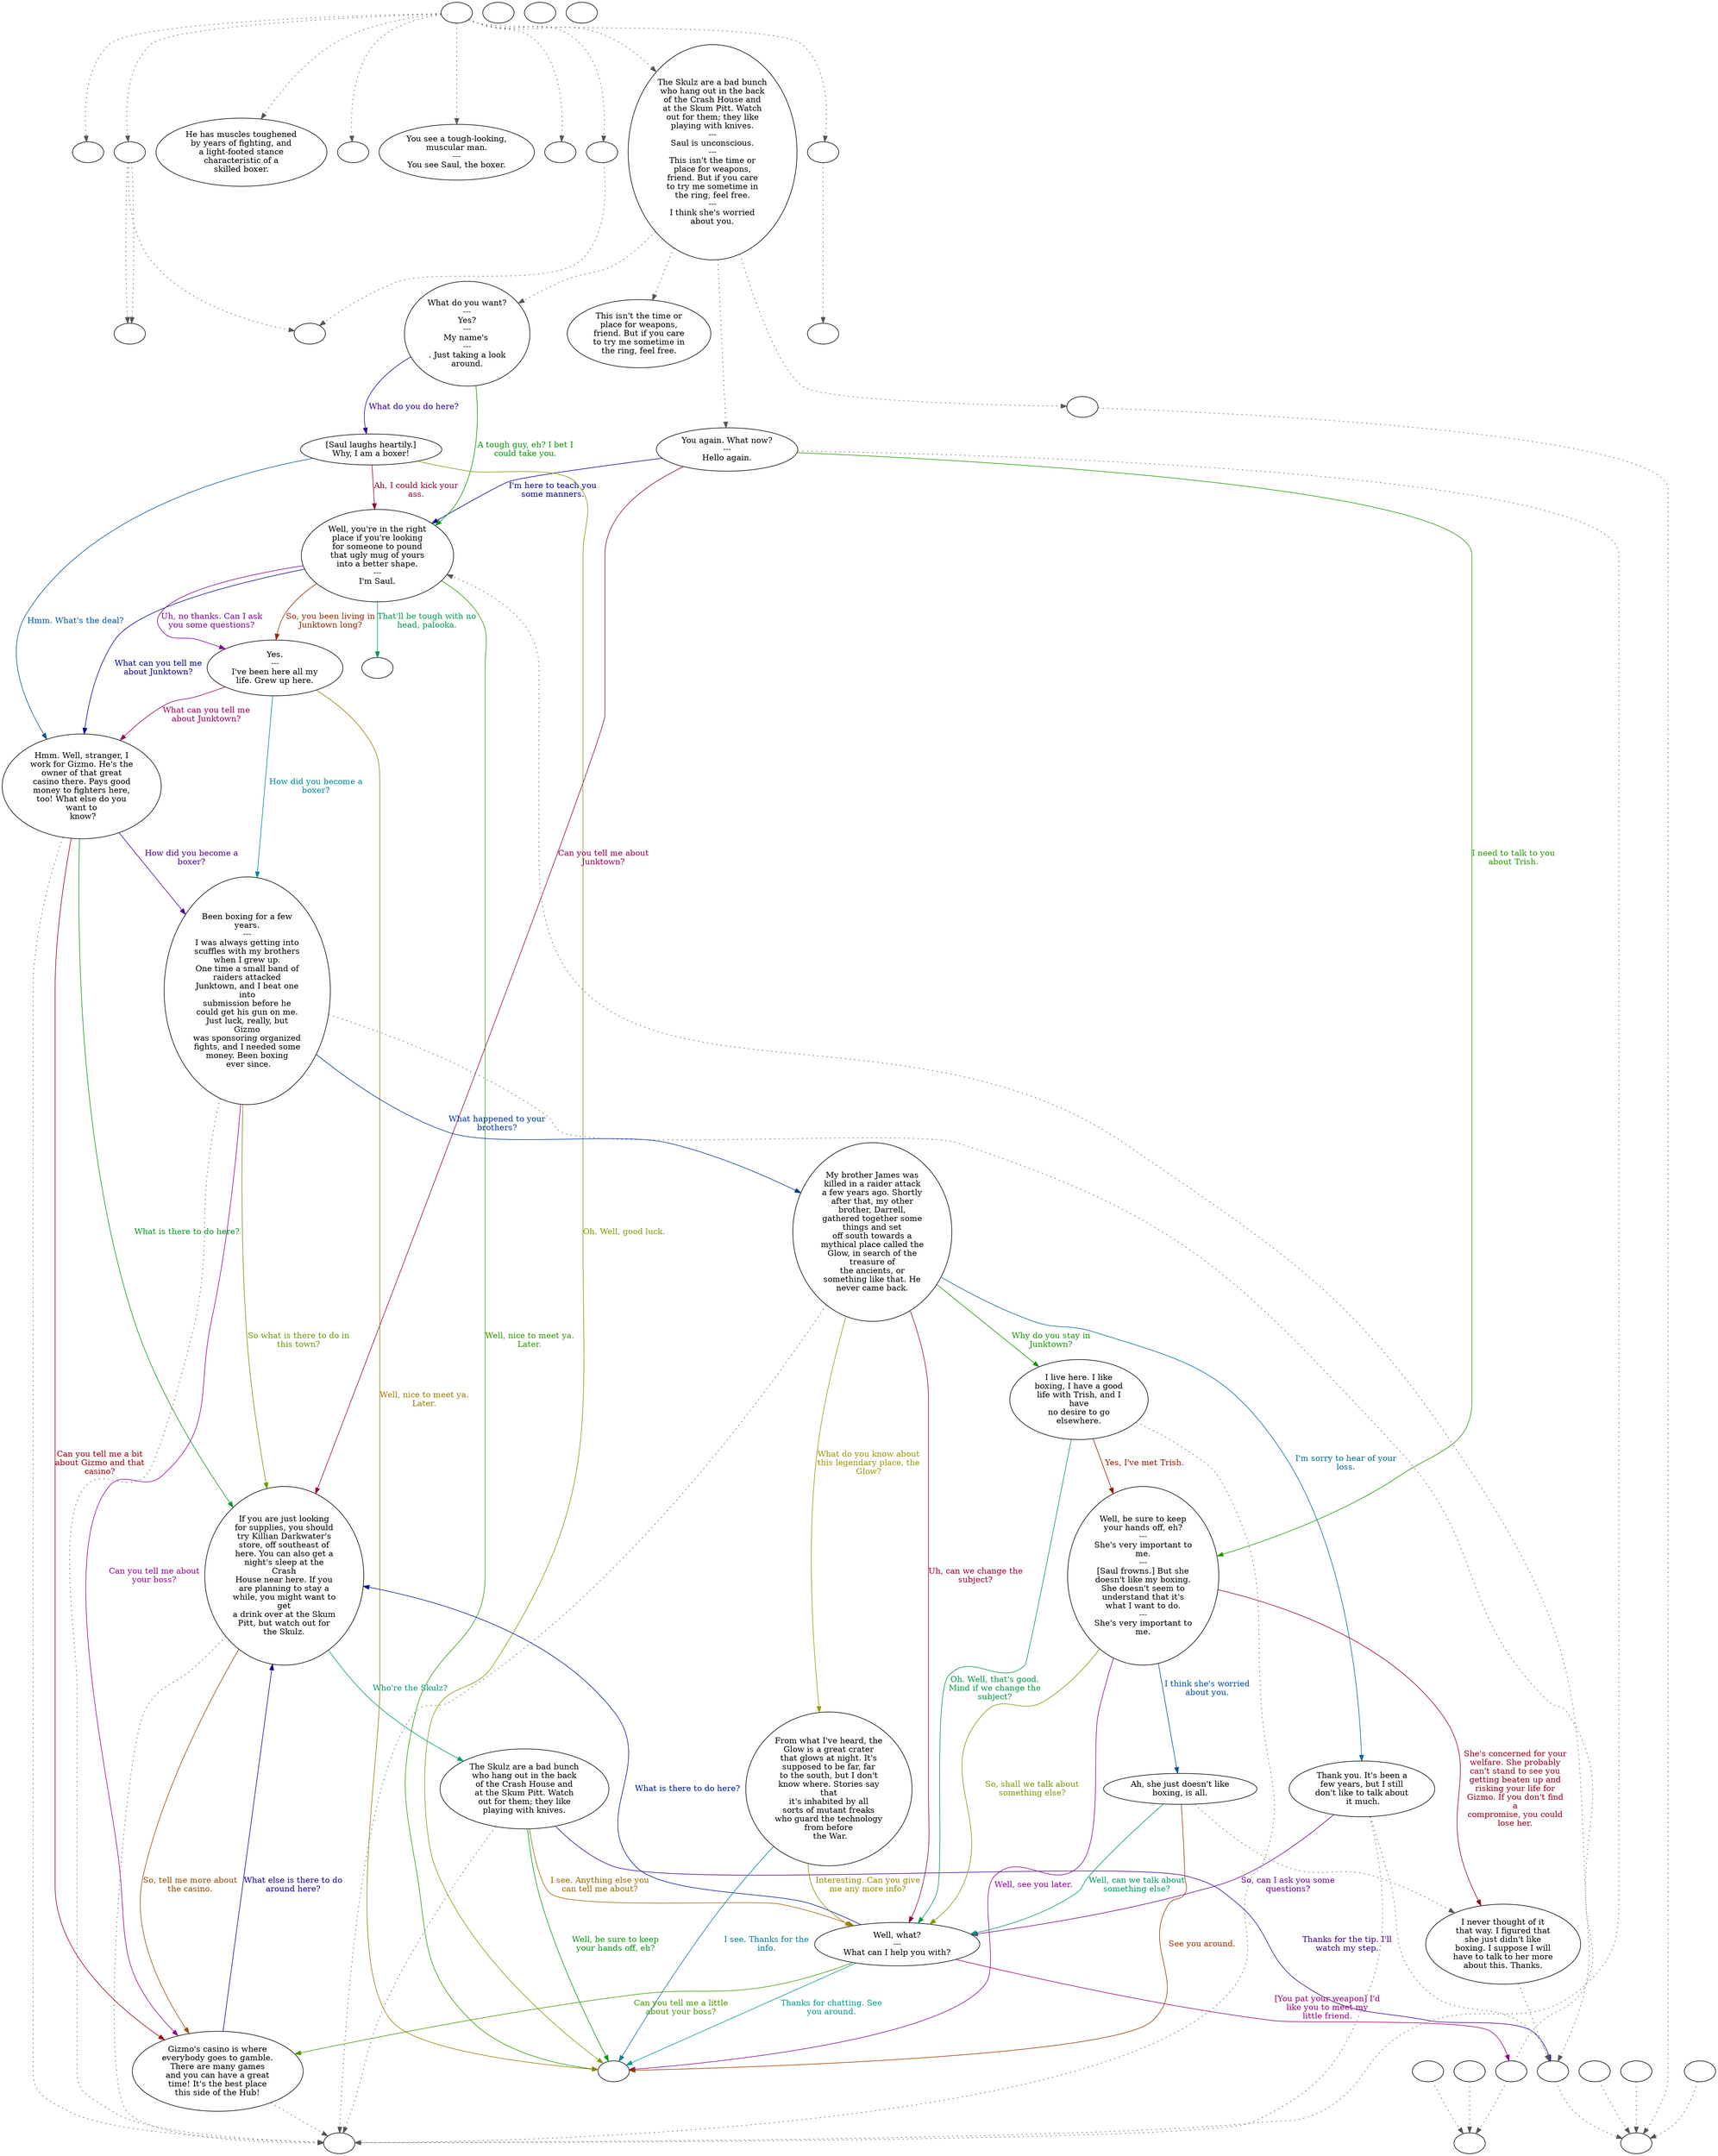 digraph SAUL {
  "start" [style=filled       fillcolor="#FFFFFF"       color="#000000"]
  "start" -> "combat_p_proc" [style=dotted color="#555555"]
  "start" -> "critter_p_proc" [style=dotted color="#555555"]
  "start" -> "description_p_proc" [style=dotted color="#555555"]
  "start" -> "destroy_p_proc" [style=dotted color="#555555"]
  "start" -> "look_at_p_proc" [style=dotted color="#555555"]
  "start" -> "map_enter_p_proc" [style=dotted color="#555555"]
  "start" -> "map_update_p_proc" [style=dotted color="#555555"]
  "start" -> "talk_p_proc" [style=dotted color="#555555"]
  "start" -> "timed_event_p_proc" [style=dotted color="#555555"]
  "start" [label=""]
  "combat_p_proc" [style=filled       fillcolor="#FFFFFF"       color="#000000"]
  "combat_p_proc" [label=""]
  "critter_p_proc" [style=filled       fillcolor="#FFFFFF"       color="#000000"]
  "critter_p_proc" -> "create_challenger" [style=dotted color="#555555"]
  "critter_p_proc" -> "create_challenger" [style=dotted color="#555555"]
  "critter_p_proc" -> "sleeping" [style=dotted color="#555555"]
  "critter_p_proc" [label=""]
  "description_p_proc" [style=filled       fillcolor="#FFFFFF"       color="#000000"]
  "description_p_proc" [label="He has muscles toughened\nby years of fighting, and\na light-footed stance\ncharacteristic of a\nskilled boxer."]
  "destroy_p_proc" [style=filled       fillcolor="#FFFFFF"       color="#000000"]
  "destroy_p_proc" [label=""]
  "look_at_p_proc" [style=filled       fillcolor="#FFFFFF"       color="#000000"]
  "look_at_p_proc" [label="You see a tough-looking,\nmuscular man.\n---\nYou see Saul, the boxer."]
  "map_enter_p_proc" [style=filled       fillcolor="#FFFFFF"       color="#000000"]
  "map_enter_p_proc" [label=""]
  "map_update_p_proc" [style=filled       fillcolor="#FFFFFF"       color="#000000"]
  "map_update_p_proc" -> "sleeping" [style=dotted color="#555555"]
  "map_update_p_proc" [label=""]
  "talk_p_proc" [style=filled       fillcolor="#FFFFFF"       color="#000000"]
  "talk_p_proc" -> "get_reaction" [style=dotted color="#555555"]
  "talk_p_proc" -> "Saul06" [style=dotted color="#555555"]
  "talk_p_proc" -> "Saul23" [style=dotted color="#555555"]
  "talk_p_proc" -> "Saul07" [style=dotted color="#555555"]
  "talk_p_proc" [label="The Skulz are a bad bunch\nwho hang out in the back\nof the Crash House and\nat the Skum Pitt. Watch\nout for them; they like\nplaying with knives.\n---\nSaul is unconscious.\n---\nThis isn't the time or\nplace for weapons,\nfriend. But if you care\nto try me sometime in\nthe ring, feel free.\n---\nI think she's worried\nabout you."]
  "timed_event_p_proc" [style=filled       fillcolor="#FFFFFF"       color="#000000"]
  "timed_event_p_proc" -> "SaulBoxing" [style=dotted color="#555555"]
  "timed_event_p_proc" [label=""]
  "damage_p_proc" [style=filled       fillcolor="#FFFFFF"       color="#000000"]
  "damage_p_proc" [label=""]
  "Saul06" [style=filled       fillcolor="#FFFFFF"       color="#000000"]
  "Saul06" [label="This isn't the time or\nplace for weapons,\nfriend. But if you care\nto try me sometime in\nthe ring, feel free."]
  "Saul07" [style=filled       fillcolor="#FFFFFF"       color="#000000"]
  "Saul07" [label="What do you want?\n---\nYes?\n---\nMy name's \n---\n. Just taking a look\naround."]
  "Saul07" -> "Saul08" [label="What do you do here?" color="#2F0099" fontcolor="#2F0099"]
  "Saul07" -> "Saul09" [label="A tough guy, eh? I bet I\ncould take you." color="#009902" fontcolor="#009902"]
  "Saul08" [style=filled       fillcolor="#FFFFFF"       color="#000000"]
  "Saul08" [label="[Saul laughs heartily.]\nWhy, I am a boxer!"]
  "Saul08" -> "Saul09" [label="Ah, I could kick your\nass." color="#99002A" fontcolor="#99002A"]
  "Saul08" -> "Saul11" [label="Hmm. What's the deal?" color="#005799" fontcolor="#005799"]
  "Saul08" -> "SaulEnd" [label="Oh. Well, good luck." color="#839900" fontcolor="#839900"]
  "Saul09" [style=filled       fillcolor="#FFFFFF"       color="#000000"]
  "Saul09" [label="Well, you're in the right\nplace if you're looking\nfor someone to pound\nthat ugly mug of yours\ninto a better shape.\n---\nI'm Saul."]
  "Saul09" -> "Saul10" [label="Uh, no thanks. Can I ask\nyou some questions?" color="#820099" fontcolor="#820099"]
  "Saul09" -> "SaulCombat" [label="That'll be tough with no\nhead, palooka." color="#009955" fontcolor="#009955"]
  "Saul09" -> "Saul10" [label="So, you been living in\nJunktown long?" color="#992900" fontcolor="#992900"]
  "Saul09" -> "Saul11" [label="What can you tell me\nabout Junktown?" color="#000499" fontcolor="#000499"]
  "Saul09" -> "SaulEnd" [label="Well, nice to meet ya.\nLater." color="#319900" fontcolor="#319900"]
  "Saul10" [style=filled       fillcolor="#FFFFFF"       color="#000000"]
  "Saul10" [label="Yes.\n---\nI've been here all my\nlife. Grew up here."]
  "Saul10" -> "Saul11" [label="What can you tell me\nabout Junktown?" color="#99005D" fontcolor="#99005D"]
  "Saul10" -> "Saul12" [label="How did you become a\nboxer?" color="#008A99" fontcolor="#008A99"]
  "Saul10" -> "SaulEnd" [label="Well, nice to meet ya.\nLater." color="#997B00" fontcolor="#997B00"]
  "Saul11" [style=filled       fillcolor="#FFFFFF"       color="#000000"]
  "Saul11" -> "Goodbyes" [style=dotted color="#555555"]
  "Saul11" [label="Hmm. Well, stranger, I\nwork for Gizmo. He's the\nowner of that great\ncasino there. Pays good\nmoney to fighters here,\ntoo! What else do you\nwant to\n know?"]
  "Saul11" -> "Saul12" [label="How did you become a\nboxer?" color="#4F0099" fontcolor="#4F0099"]
  "Saul11" -> "Saul13" [label="What is there to do here?" color="#009922" fontcolor="#009922"]
  "Saul11" -> "Saul14" [label="Can you tell me a bit\nabout Gizmo and that\ncasino?" color="#99000B" fontcolor="#99000B"]
  "Saul12" [style=filled       fillcolor="#FFFFFF"       color="#000000"]
  "Saul12" -> "UpReact" [style=dotted color="#555555"]
  "Saul12" -> "Goodbyes" [style=dotted color="#555555"]
  "Saul12" [label="Been boxing for a few\nyears.\n---\nI was always getting into\nscuffles with my brothers\nwhen I grew up.\nOne time a small band of\nraiders attacked\nJunktown, and I beat one\ninto\nsubmission before he\ncould get his gun on me.\nJust luck, really, but\nGizmo\nwas sponsoring organized\nfights, and I needed some\nmoney. Been boxing\n ever since."]
  "Saul12" -> "Saul15" [label="What happened to your\nbrothers?" color="#003799" fontcolor="#003799"]
  "Saul12" -> "Saul13" [label="So what is there to do in\nthis town?" color="#649900" fontcolor="#649900"]
  "Saul12" -> "Saul14" [label="Can you tell me about\nyour boss?" color="#990091" fontcolor="#990091"]
  "Saul13" [style=filled       fillcolor="#FFFFFF"       color="#000000"]
  "Saul13" -> "Goodbyes" [style=dotted color="#555555"]
  "Saul13" [label="If you are just looking\nfor supplies, you should\ntry Killian Darkwater's\nstore, off southeast of\nhere. You can also get a\nnight's sleep at the\nCrash\nHouse near here. If you\nare planning to stay a\nwhile, you might want to\nget\na drink over at the Skum\nPitt, but watch out for\nthe Skulz."]
  "Saul13" -> "Saul19" [label="Who're the Skulz?" color="#009975" fontcolor="#009975"]
  "Saul13" -> "Saul14" [label="So, tell me more about\nthe casino." color="#994800" fontcolor="#994800"]
  "Saul14" [style=filled       fillcolor="#FFFFFF"       color="#000000"]
  "Saul14" -> "Goodbyes" [style=dotted color="#555555"]
  "Saul14" [label="Gizmo's casino is where\neverybody goes to gamble.\nThere are many games\nand you can have a great\ntime! It's the best place\nthis side of the Hub!"]
  "Saul14" -> "Saul13" [label="What else is there to do\naround here?" color="#1C0099" fontcolor="#1C0099"]
  "Saul15" [style=filled       fillcolor="#FFFFFF"       color="#000000"]
  "Saul15" -> "Goodbyes" [style=dotted color="#555555"]
  "Saul15" [label="My brother James was\nkilled in a raider attack\na few years ago. Shortly\nafter that, my other\nbrother, Darrell,\ngathered together some\nthings and set\noff south towards a\nmythical place called the\nGlow, in search of the\ntreasure of\nthe ancients, or\nsomething like that. He\nnever came back."]
  "Saul15" -> "Saul17" [label="Why do you stay in\nJunktown?" color="#119900" fontcolor="#119900"]
  "Saul15" -> "Saul18" [label="Uh, can we change the\nsubject?" color="#99003E" fontcolor="#99003E"]
  "Saul15" -> "Saul16" [label="I'm sorry to hear of your\nloss." color="#006A99" fontcolor="#006A99"]
  "Saul15" -> "Saul24" [label="What do you know about\nthis legendary place, the\nGlow?" color="#979900" fontcolor="#979900"]
  "Saul16" [style=filled       fillcolor="#FFFFFF"       color="#000000"]
  "Saul16" -> "UpReact" [style=dotted color="#555555"]
  "Saul16" -> "Goodbyes" [style=dotted color="#555555"]
  "Saul16" [label="Thank you. It's been a\nfew years, but I still\ndon't like to talk about\n it much."]
  "Saul16" -> "Saul18" [label="So, can I ask you some\nquestions?" color="#6E0099" fontcolor="#6E0099"]
  "Saul17" [style=filled       fillcolor="#FFFFFF"       color="#000000"]
  "Saul17" -> "Goodbyes" [style=dotted color="#555555"]
  "Saul17" [label="I live here. I like\nboxing, I have a good\nlife with Trish, and I\nhave\nno desire to go\nelsewhere."]
  "Saul17" -> "Saul18" [label="Oh. Well, that's good.\nMind if we change the\nsubject?" color="#009942" fontcolor="#009942"]
  "Saul17" -> "Saul20" [label="Yes, I've met Trish." color="#991500" fontcolor="#991500"]
  "Saul18" [style=filled       fillcolor="#FFFFFF"       color="#000000"]
  "Saul18" [label="Well, what?\n---\nWhat can I help you with?"]
  "Saul18" -> "Saul13" [label="What is there to do here?" color="#001899" fontcolor="#001899"]
  "Saul18" -> "Saul14" [label="Can you tell me a little\nabout your boss?" color="#449900" fontcolor="#449900"]
  "Saul18" -> "Saul18a" [label="[You pat your weapon] I'd\nlike you to meet my\nlittle friend." color="#990071" fontcolor="#990071"]
  "Saul18" -> "SaulEnd" [label="Thanks for chatting. See\nyou around." color="#009994" fontcolor="#009994"]
  "Saul18a" [style=filled       fillcolor="#FFFFFF"       color="#000000"]
  "Saul18a" -> "LevelToReact" [style=dotted color="#555555"]
  "Saul18a" -> "Saul09" [style=dotted color="#555555"]
  "Saul18a" [label=""]
  "Saul19" [style=filled       fillcolor="#FFFFFF"       color="#000000"]
  "Saul19" -> "Goodbyes" [style=dotted color="#555555"]
  "Saul19" [label="The Skulz are a bad bunch\nwho hang out in the back\nof the Crash House and\nat the Skum Pitt. Watch\nout for them; they like\nplaying with knives."]
  "Saul19" -> "Saul18" [label="I see. Anything else you\ncan tell me about?" color="#996800" fontcolor="#996800"]
  "Saul19" -> "UpReact" [label="Thanks for the tip. I'll\nwatch my step." color="#3B0099" fontcolor="#3B0099"]
  "Saul19" -> "SaulEnd" [label="Well, be sure to keep\nyour hands off, eh?" color="#00990F" fontcolor="#00990F"]
  "Saul20" [style=filled       fillcolor="#FFFFFF"       color="#000000"]
  "Saul20" [label="Well, be sure to keep\nyour hands off, eh?\n---\nShe's very important to\nme.\n---\n[Saul frowns.] But she\ndoesn't like my boxing.\nShe doesn't seem to\nunderstand that it's\nwhat I want to do.\n---\nShe's very important to\nme."]
  "Saul20" -> "Saul21" [label="She's concerned for your\nwelfare. She probably\ncan't stand to see you\ngetting beaten up and\nrisking your life for\nGizmo. If you don't find\na\ncompromise, you could\nlose her." color="#99001E" fontcolor="#99001E"]
  "Saul20" -> "Saul22" [label="I think she's worried\nabout you." color="#004B99" fontcolor="#004B99"]
  "Saul20" -> "Saul18" [label="So, shall we talk about\nsomething else?" color="#779900" fontcolor="#779900"]
  "Saul20" -> "SaulEnd" [label="Well, see you later." color="#8E0099" fontcolor="#8E0099"]
  "Saul21" [style=filled       fillcolor="#FFFFFF"       color="#000000"]
  "Saul21" -> "UpReact" [style=dotted color="#555555"]
  "Saul21" [label="I never thought of it\nthat way. I figured that\nshe just didn't like\nboxing. I suppose I will\nhave to talk to her more\nabout this. Thanks."]
  "Saul22" [style=filled       fillcolor="#FFFFFF"       color="#000000"]
  "Saul22" -> "Saul21" [style=dotted color="#555555"]
  "Saul22" [label="Ah, she just doesn't like\nboxing, is all."]
  "Saul22" -> "Saul18" [label="Well, can we talk about\nsomething else?" color="#009961" fontcolor="#009961"]
  "Saul22" -> "SaulEnd" [label="See you around." color="#993500" fontcolor="#993500"]
  "Saul23" [style=filled       fillcolor="#FFFFFF"       color="#000000"]
  "Saul23" -> "Goodbyes" [style=dotted color="#555555"]
  "Saul23" [label="You again. What now?\n---\nHello again."]
  "Saul23" -> "Saul09" [label="I'm here to teach you\nsome manners." color="#080099" fontcolor="#080099"]
  "Saul23" -> "Saul20" [label="I need to talk to you\nabout Trish." color="#259900" fontcolor="#259900"]
  "Saul23" -> "Saul13" [label="Can you tell me about\nJunktown?" color="#990051" fontcolor="#990051"]
  "Saul24" [style=filled       fillcolor="#FFFFFF"       color="#000000"]
  "Saul24" [label="From what I've heard, the\nGlow is a great crater\nthat glows at night. It's\nsupposed to be far, far\nto the south, but I don't\nknow where. Stories say\nthat\nit's inhabited by all\nsorts of mutant freaks\nwho guard the technology\nfrom before\n the War."]
  "Saul24" -> "SaulEnd" [label="I see. Thanks for the\ninfo." color="#007E99" fontcolor="#007E99"]
  "Saul24" -> "Saul18" [label="Interesting. Can you give\nme any more info?" color="#998700" fontcolor="#998700"]
  "SaulBoxing" [style=filled       fillcolor="#FFFFFF"       color="#000000"]
  "SaulBoxing" [label=""]
  "SaulCombat" [style=filled       fillcolor="#FFFFFF"       color="#000000"]
  "SaulCombat" [label=""]
  "SaulEnd" [style=filled       fillcolor="#FFFFFF"       color="#000000"]
  "SaulEnd" [label=""]
  "create_challenger" [style=filled       fillcolor="#FFFFFF"       color="#000000"]
  "create_challenger" [label=""]
  "sleeping" [style=filled       fillcolor="#FFFFFF"       color="#000000"]
  "sleeping" [label=""]
  "get_reaction" [style=filled       fillcolor="#FFFFFF"       color="#000000"]
  "get_reaction" -> "ReactToLevel" [style=dotted color="#555555"]
  "get_reaction" [label=""]
  "ReactToLevel" [style=filled       fillcolor="#FFFFFF"       color="#000000"]
  "ReactToLevel" [label=""]
  "LevelToReact" [style=filled       fillcolor="#FFFFFF"       color="#000000"]
  "LevelToReact" [label=""]
  "UpReact" [style=filled       fillcolor="#FFFFFF"       color="#000000"]
  "UpReact" -> "ReactToLevel" [style=dotted color="#555555"]
  "UpReact" [label=""]
  "DownReact" [style=filled       fillcolor="#FFFFFF"       color="#000000"]
  "DownReact" -> "ReactToLevel" [style=dotted color="#555555"]
  "DownReact" [label=""]
  "BottomReact" [style=filled       fillcolor="#FFFFFF"       color="#000000"]
  "BottomReact" [label=""]
  "TopReact" [style=filled       fillcolor="#FFFFFF"       color="#000000"]
  "TopReact" [label=""]
  "BigUpReact" [style=filled       fillcolor="#FFFFFF"       color="#000000"]
  "BigUpReact" -> "ReactToLevel" [style=dotted color="#555555"]
  "BigUpReact" [label=""]
  "BigDownReact" [style=filled       fillcolor="#FFFFFF"       color="#000000"]
  "BigDownReact" -> "ReactToLevel" [style=dotted color="#555555"]
  "BigDownReact" [label=""]
  "UpReactLevel" [style=filled       fillcolor="#FFFFFF"       color="#000000"]
  "UpReactLevel" -> "LevelToReact" [style=dotted color="#555555"]
  "UpReactLevel" [label=""]
  "DownReactLevel" [style=filled       fillcolor="#FFFFFF"       color="#000000"]
  "DownReactLevel" -> "LevelToReact" [style=dotted color="#555555"]
  "DownReactLevel" [label=""]
  "Goodbyes" [style=filled       fillcolor="#FFFFFF"       color="#000000"]
  "Goodbyes" [label=""]
}